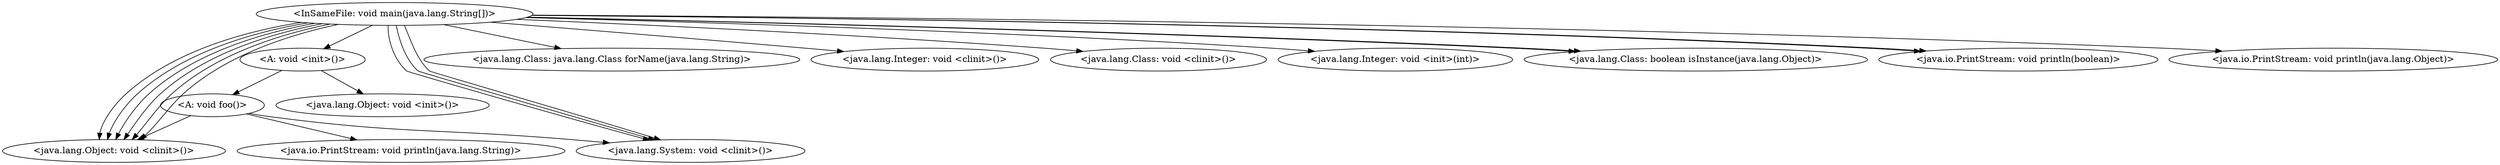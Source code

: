 digraph "call-graph" {
    "<InSameFile: void main(java.lang.String[])>"
    "<java.lang.Object: void <clinit>()>"
    "<InSameFile: void main(java.lang.String[])>"->"<java.lang.Object: void <clinit>()>";
    "<java.lang.Class: java.lang.Class forName(java.lang.String)>"
    "<InSameFile: void main(java.lang.String[])>"->"<java.lang.Class: java.lang.Class forName(java.lang.String)>";
    "<InSameFile: void main(java.lang.String[])>"->"<java.lang.Object: void <clinit>()>";
    "<java.lang.System: void <clinit>()>"
    "<InSameFile: void main(java.lang.String[])>"->"<java.lang.System: void <clinit>()>";
    "<InSameFile: void main(java.lang.String[])>"->"<java.lang.Object: void <clinit>()>";
    "<InSameFile: void main(java.lang.String[])>"->"<java.lang.System: void <clinit>()>";
    "<InSameFile: void main(java.lang.String[])>"->"<java.lang.Object: void <clinit>()>";
    "<InSameFile: void main(java.lang.String[])>"->"<java.lang.Object: void <clinit>()>";
    "<InSameFile: void main(java.lang.String[])>"->"<java.lang.System: void <clinit>()>";
    "<InSameFile: void main(java.lang.String[])>"->"<java.lang.Object: void <clinit>()>";
    "<java.lang.Integer: void <clinit>()>"
    "<InSameFile: void main(java.lang.String[])>"->"<java.lang.Integer: void <clinit>()>";
    "<java.lang.Class: void <clinit>()>"
    "<InSameFile: void main(java.lang.String[])>"->"<java.lang.Class: void <clinit>()>";
    "<java.lang.Integer: void <init>(int)>"
    "<InSameFile: void main(java.lang.String[])>"->"<java.lang.Integer: void <init>(int)>";
    "<java.lang.Class: boolean isInstance(java.lang.Object)>"
    "<InSameFile: void main(java.lang.String[])>"->"<java.lang.Class: boolean isInstance(java.lang.Object)>";
    "<InSameFile: void main(java.lang.String[])>"->"<java.lang.Class: boolean isInstance(java.lang.Object)>";
    "<java.io.PrintStream: void println(boolean)>"
    "<InSameFile: void main(java.lang.String[])>"->"<java.io.PrintStream: void println(boolean)>";
    "<A: void <init>()>"
    "<InSameFile: void main(java.lang.String[])>"->"<A: void <init>()>";
    "<InSameFile: void main(java.lang.String[])>"->"<java.io.PrintStream: void println(boolean)>";
    "<java.io.PrintStream: void println(java.lang.Object)>"
    "<InSameFile: void main(java.lang.String[])>"->"<java.io.PrintStream: void println(java.lang.Object)>";
    "<java.lang.Object: void <init>()>"
    "<A: void <init>()>"->"<java.lang.Object: void <init>()>";
    "<A: void foo()>"
    "<A: void <init>()>"->"<A: void foo()>";
    "<A: void foo()>"->"<java.lang.System: void <clinit>()>";
    "<A: void foo()>"->"<java.lang.Object: void <clinit>()>";
    "<java.io.PrintStream: void println(java.lang.String)>"
    "<A: void foo()>"->"<java.io.PrintStream: void println(java.lang.String)>";
}
